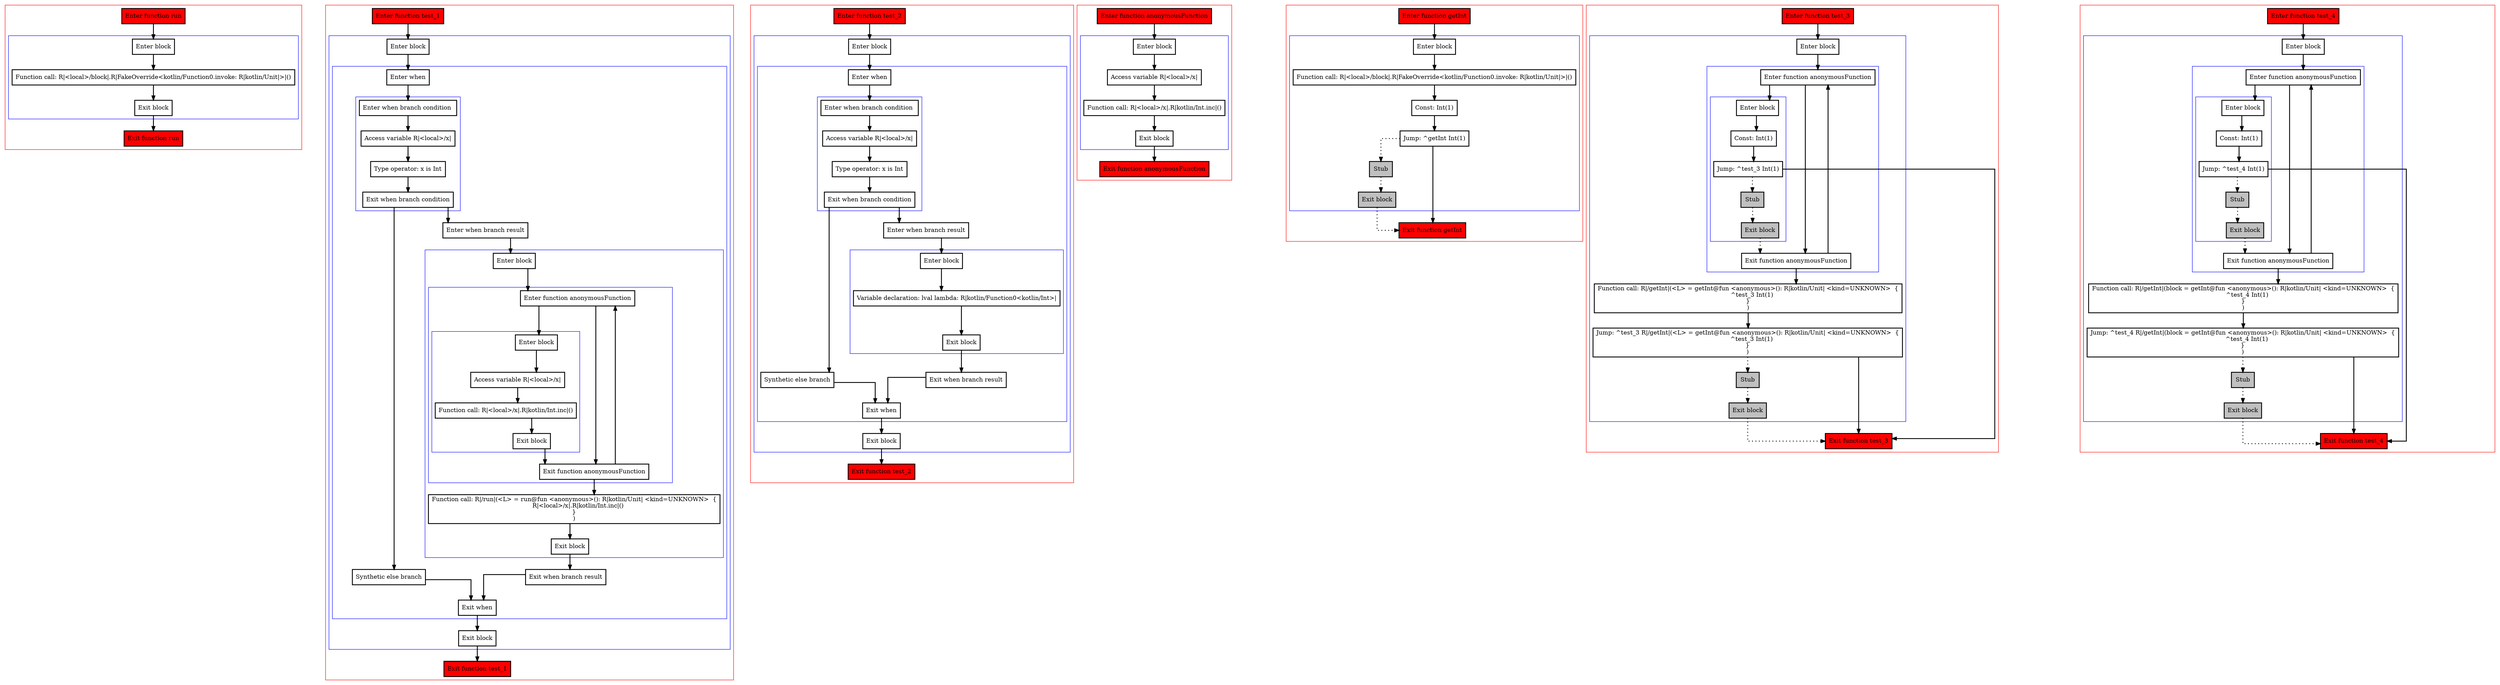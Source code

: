 digraph lambdas_kt {
  graph [splines=ortho nodesep=3]
  node [shape=box penwidth=2]
  edge [penwidth=2]

  subgraph cluster_0 {
    color=red
    0 [label="Enter function run" style="filled" fillcolor=red];
    subgraph cluster_1 {
      color=blue
      1 [label="Enter block"];
      2 [label="Function call: R|<local>/block|.R|FakeOverride<kotlin/Function0.invoke: R|kotlin/Unit|>|()"];
      3 [label="Exit block"];
    }
    4 [label="Exit function run" style="filled" fillcolor=red];
  }

  0 -> {1};
  1 -> {2};
  2 -> {3};
  3 -> {4};

  subgraph cluster_2 {
    color=red
    5 [label="Enter function test_1" style="filled" fillcolor=red];
    subgraph cluster_3 {
      color=blue
      6 [label="Enter block"];
      subgraph cluster_4 {
        color=blue
        7 [label="Enter when"];
        subgraph cluster_5 {
          color=blue
          8 [label="Enter when branch condition "];
          9 [label="Access variable R|<local>/x|"];
          10 [label="Type operator: x is Int"];
          11 [label="Exit when branch condition"];
        }
        12 [label="Synthetic else branch"];
        13 [label="Enter when branch result"];
        subgraph cluster_6 {
          color=blue
          14 [label="Enter block"];
          subgraph cluster_7 {
            color=blue
            15 [label="Enter function anonymousFunction"];
            subgraph cluster_8 {
              color=blue
              16 [label="Enter block"];
              17 [label="Access variable R|<local>/x|"];
              18 [label="Function call: R|<local>/x|.R|kotlin/Int.inc|()"];
              19 [label="Exit block"];
            }
            20 [label="Exit function anonymousFunction"];
          }
          21 [label="Function call: R|/run|(<L> = run@fun <anonymous>(): R|kotlin/Unit| <kind=UNKNOWN>  {
    R|<local>/x|.R|kotlin/Int.inc|()
}
)"];
          22 [label="Exit block"];
        }
        23 [label="Exit when branch result"];
        24 [label="Exit when"];
      }
      25 [label="Exit block"];
    }
    26 [label="Exit function test_1" style="filled" fillcolor=red];
  }

  5 -> {6};
  6 -> {7};
  7 -> {8};
  8 -> {9};
  9 -> {10};
  10 -> {11};
  11 -> {13 12};
  12 -> {24};
  13 -> {14};
  14 -> {15};
  15 -> {20 16};
  16 -> {17};
  17 -> {18};
  18 -> {19};
  19 -> {20};
  20 -> {15 21};
  21 -> {22};
  22 -> {23};
  23 -> {24};
  24 -> {25};
  25 -> {26};

  subgraph cluster_9 {
    color=red
    27 [label="Enter function test_2" style="filled" fillcolor=red];
    subgraph cluster_10 {
      color=blue
      28 [label="Enter block"];
      subgraph cluster_11 {
        color=blue
        29 [label="Enter when"];
        subgraph cluster_12 {
          color=blue
          30 [label="Enter when branch condition "];
          31 [label="Access variable R|<local>/x|"];
          32 [label="Type operator: x is Int"];
          33 [label="Exit when branch condition"];
        }
        34 [label="Synthetic else branch"];
        35 [label="Enter when branch result"];
        subgraph cluster_13 {
          color=blue
          36 [label="Enter block"];
          37 [label="Variable declaration: lval lambda: R|kotlin/Function0<kotlin/Int>|"];
          38 [label="Exit block"];
        }
        39 [label="Exit when branch result"];
        40 [label="Exit when"];
      }
      41 [label="Exit block"];
    }
    42 [label="Exit function test_2" style="filled" fillcolor=red];
  }

  27 -> {28};
  28 -> {29};
  29 -> {30};
  30 -> {31};
  31 -> {32};
  32 -> {33};
  33 -> {35 34};
  34 -> {40};
  35 -> {36};
  36 -> {37};
  37 -> {38};
  38 -> {39};
  39 -> {40};
  40 -> {41};
  41 -> {42};

  subgraph cluster_14 {
    color=red
    43 [label="Enter function anonymousFunction" style="filled" fillcolor=red];
    subgraph cluster_15 {
      color=blue
      44 [label="Enter block"];
      45 [label="Access variable R|<local>/x|"];
      46 [label="Function call: R|<local>/x|.R|kotlin/Int.inc|()"];
      47 [label="Exit block"];
    }
    48 [label="Exit function anonymousFunction" style="filled" fillcolor=red];
  }

  43 -> {44};
  44 -> {45};
  45 -> {46};
  46 -> {47};
  47 -> {48};

  subgraph cluster_16 {
    color=red
    49 [label="Enter function getInt" style="filled" fillcolor=red];
    subgraph cluster_17 {
      color=blue
      50 [label="Enter block"];
      51 [label="Function call: R|<local>/block|.R|FakeOverride<kotlin/Function0.invoke: R|kotlin/Unit|>|()"];
      52 [label="Const: Int(1)"];
      53 [label="Jump: ^getInt Int(1)"];
      54 [label="Stub" style="filled" fillcolor=gray];
      55 [label="Exit block" style="filled" fillcolor=gray];
    }
    56 [label="Exit function getInt" style="filled" fillcolor=red];
  }

  49 -> {50};
  50 -> {51};
  51 -> {52};
  52 -> {53};
  53 -> {56};
  53 -> {54} [style=dotted];
  54 -> {55} [style=dotted];
  55 -> {56} [style=dotted];

  subgraph cluster_18 {
    color=red
    57 [label="Enter function test_3" style="filled" fillcolor=red];
    subgraph cluster_19 {
      color=blue
      58 [label="Enter block"];
      subgraph cluster_20 {
        color=blue
        59 [label="Enter function anonymousFunction"];
        subgraph cluster_21 {
          color=blue
          60 [label="Enter block"];
          61 [label="Const: Int(1)"];
          62 [label="Jump: ^test_3 Int(1)"];
          63 [label="Stub" style="filled" fillcolor=gray];
          64 [label="Exit block" style="filled" fillcolor=gray];
        }
        65 [label="Exit function anonymousFunction"];
      }
      66 [label="Function call: R|/getInt|(<L> = getInt@fun <anonymous>(): R|kotlin/Unit| <kind=UNKNOWN>  {
    ^test_3 Int(1)
}
)"];
      67 [label="Jump: ^test_3 R|/getInt|(<L> = getInt@fun <anonymous>(): R|kotlin/Unit| <kind=UNKNOWN>  {
    ^test_3 Int(1)
}
)"];
      68 [label="Stub" style="filled" fillcolor=gray];
      69 [label="Exit block" style="filled" fillcolor=gray];
    }
    70 [label="Exit function test_3" style="filled" fillcolor=red];
  }

  57 -> {58};
  58 -> {59};
  59 -> {65 60};
  60 -> {61};
  61 -> {62};
  62 -> {70};
  62 -> {63} [style=dotted];
  63 -> {64} [style=dotted];
  64 -> {65} [style=dotted];
  65 -> {59 66};
  66 -> {67};
  67 -> {70};
  67 -> {68} [style=dotted];
  68 -> {69} [style=dotted];
  69 -> {70} [style=dotted];

  subgraph cluster_22 {
    color=red
    71 [label="Enter function test_4" style="filled" fillcolor=red];
    subgraph cluster_23 {
      color=blue
      72 [label="Enter block"];
      subgraph cluster_24 {
        color=blue
        73 [label="Enter function anonymousFunction"];
        subgraph cluster_25 {
          color=blue
          74 [label="Enter block"];
          75 [label="Const: Int(1)"];
          76 [label="Jump: ^test_4 Int(1)"];
          77 [label="Stub" style="filled" fillcolor=gray];
          78 [label="Exit block" style="filled" fillcolor=gray];
        }
        79 [label="Exit function anonymousFunction"];
      }
      80 [label="Function call: R|/getInt|(block = getInt@fun <anonymous>(): R|kotlin/Unit| <kind=UNKNOWN>  {
    ^test_4 Int(1)
}
)"];
      81 [label="Jump: ^test_4 R|/getInt|(block = getInt@fun <anonymous>(): R|kotlin/Unit| <kind=UNKNOWN>  {
    ^test_4 Int(1)
}
)"];
      82 [label="Stub" style="filled" fillcolor=gray];
      83 [label="Exit block" style="filled" fillcolor=gray];
    }
    84 [label="Exit function test_4" style="filled" fillcolor=red];
  }

  71 -> {72};
  72 -> {73};
  73 -> {79 74};
  74 -> {75};
  75 -> {76};
  76 -> {84};
  76 -> {77} [style=dotted];
  77 -> {78} [style=dotted];
  78 -> {79} [style=dotted];
  79 -> {73 80};
  80 -> {81};
  81 -> {84};
  81 -> {82} [style=dotted];
  82 -> {83} [style=dotted];
  83 -> {84} [style=dotted];

}
